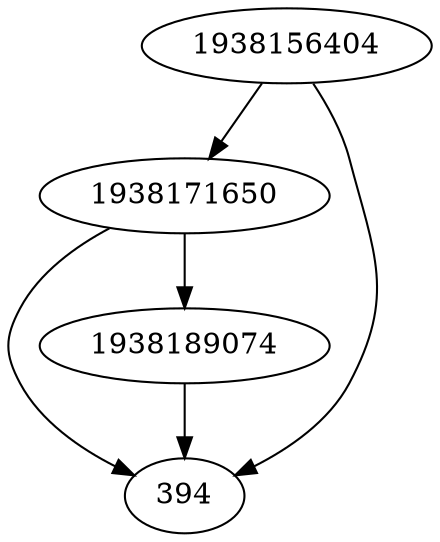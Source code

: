 strict digraph  {
1938171650;
394;
1938189074;
1938156404;
1938171650 -> 394;
1938171650 -> 1938189074;
1938189074 -> 394;
1938156404 -> 394;
1938156404 -> 1938171650;
}
